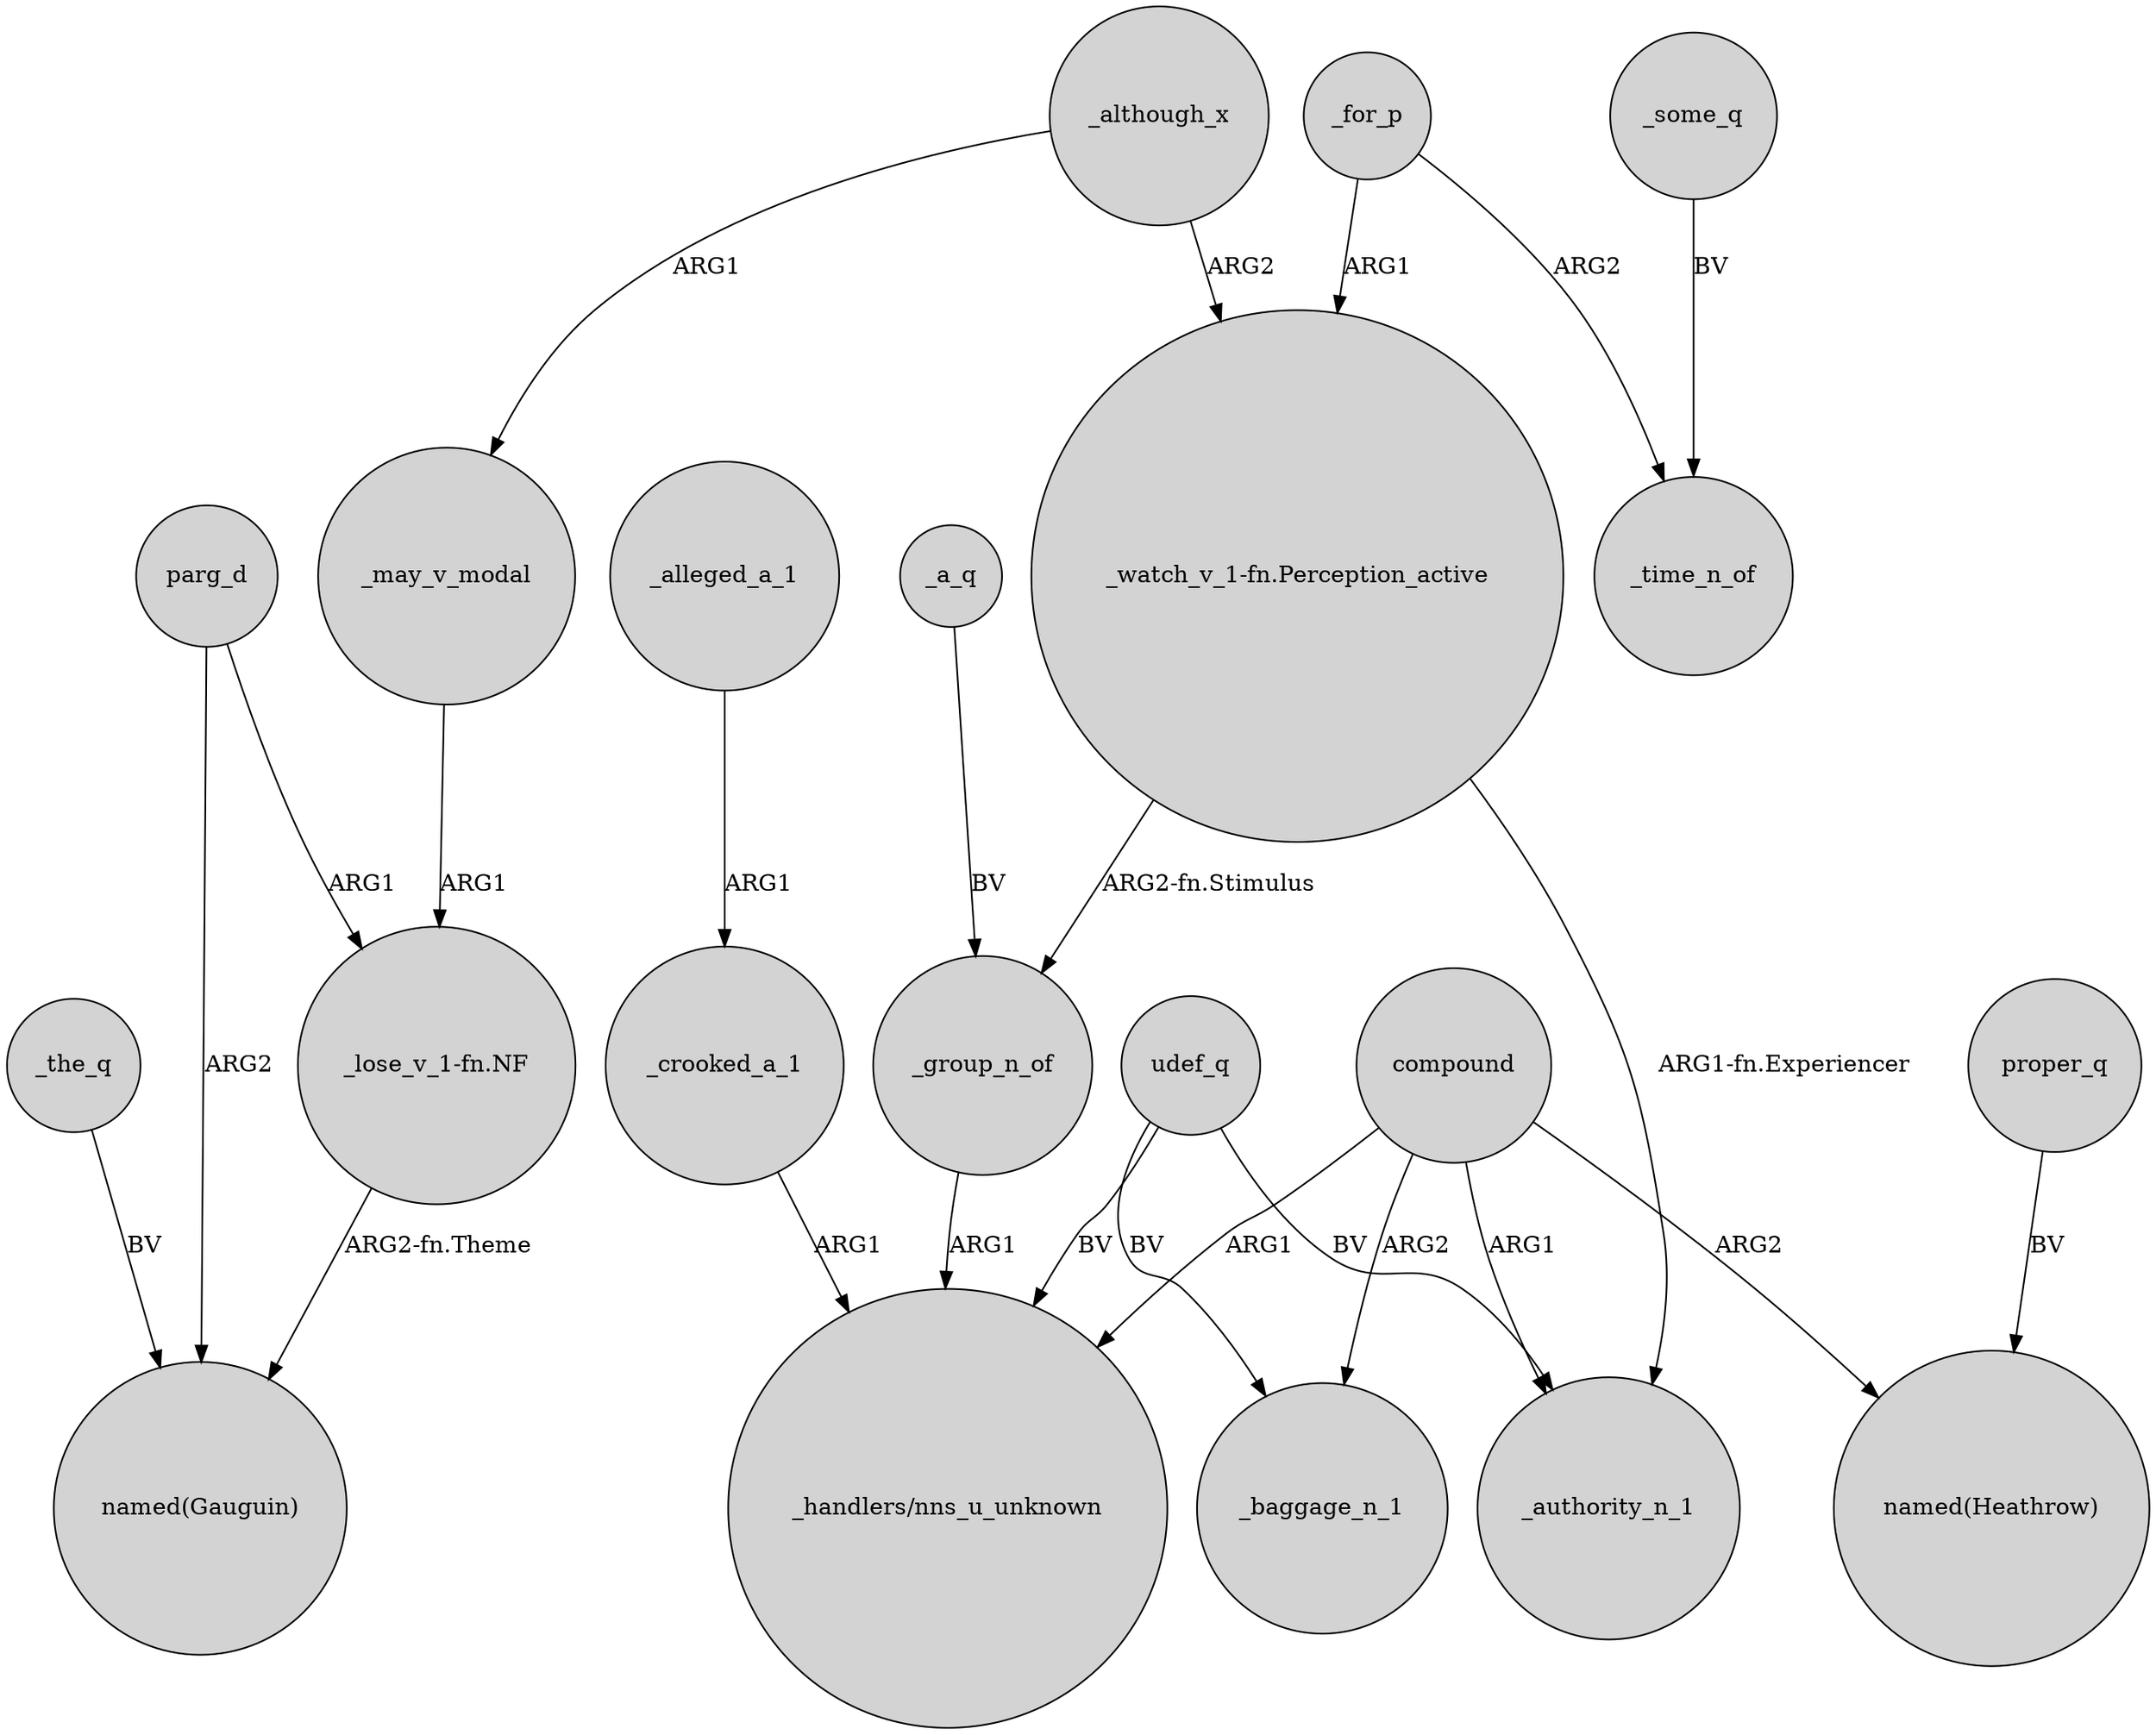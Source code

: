 digraph {
	node [shape=circle style=filled]
	_the_q -> "named(Gauguin)" [label=BV]
	_crooked_a_1 -> "_handlers/nns_u_unknown" [label=ARG1]
	compound -> _authority_n_1 [label=ARG1]
	"_watch_v_1-fn.Perception_active" -> _authority_n_1 [label="ARG1-fn.Experiencer"]
	compound -> "named(Heathrow)" [label=ARG2]
	_although_x -> _may_v_modal [label=ARG1]
	udef_q -> _baggage_n_1 [label=BV]
	_for_p -> _time_n_of [label=ARG2]
	_alleged_a_1 -> _crooked_a_1 [label=ARG1]
	"_lose_v_1-fn.NF" -> "named(Gauguin)" [label="ARG2-fn.Theme"]
	parg_d -> "named(Gauguin)" [label=ARG2]
	proper_q -> "named(Heathrow)" [label=BV]
	_group_n_of -> "_handlers/nns_u_unknown" [label=ARG1]
	udef_q -> _authority_n_1 [label=BV]
	"_watch_v_1-fn.Perception_active" -> _group_n_of [label="ARG2-fn.Stimulus"]
	udef_q -> "_handlers/nns_u_unknown" [label=BV]
	parg_d -> "_lose_v_1-fn.NF" [label=ARG1]
	compound -> "_handlers/nns_u_unknown" [label=ARG1]
	_a_q -> _group_n_of [label=BV]
	compound -> _baggage_n_1 [label=ARG2]
	_may_v_modal -> "_lose_v_1-fn.NF" [label=ARG1]
	_although_x -> "_watch_v_1-fn.Perception_active" [label=ARG2]
	_for_p -> "_watch_v_1-fn.Perception_active" [label=ARG1]
	_some_q -> _time_n_of [label=BV]
}

